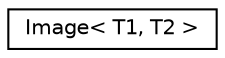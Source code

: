 digraph "Graphical Class Hierarchy"
{
 // LATEX_PDF_SIZE
  edge [fontname="Helvetica",fontsize="10",labelfontname="Helvetica",labelfontsize="10"];
  node [fontname="Helvetica",fontsize="10",shape=record];
  rankdir="LR";
  Node0 [label="Image\< T1, T2 \>",height=0.2,width=0.4,color="black", fillcolor="white", style="filled",URL="$class_image.html",tooltip=" "];
}
